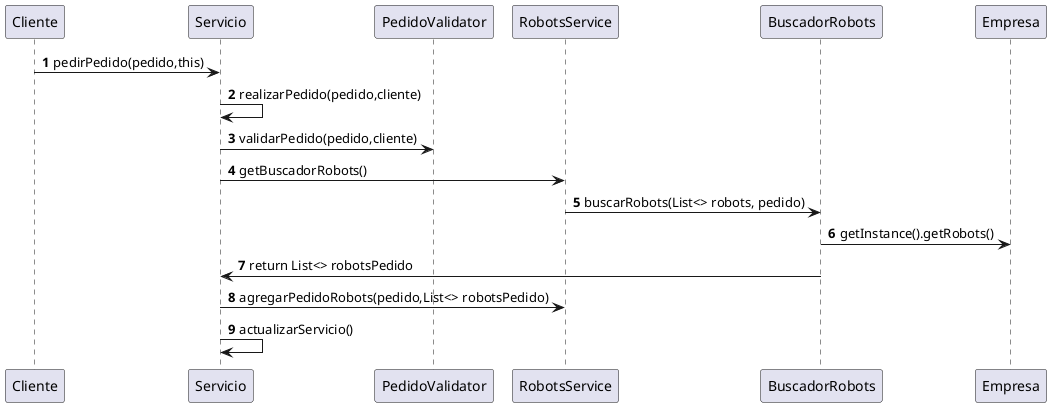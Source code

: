 @startuml
'https://plantuml.com/sequence-diagram

autonumber

Cliente -> Servicio: pedirPedido(pedido,this)
Servicio-> Servicio: realizarPedido(pedido,cliente)
Servicio-> PedidoValidator: validarPedido(pedido,cliente)
Servicio-> RobotsService: getBuscadorRobots()
RobotsService -> BuscadorRobots: buscarRobots(List<> robots, pedido)
BuscadorRobots -> Empresa: getInstance().getRobots()
BuscadorRobots -> Servicio: return List<> robotsPedido
Servicio -> RobotsService: agregarPedidoRobots(pedido,List<> robotsPedido)
Servicio -> Servicio: actualizarServicio()



@enduml